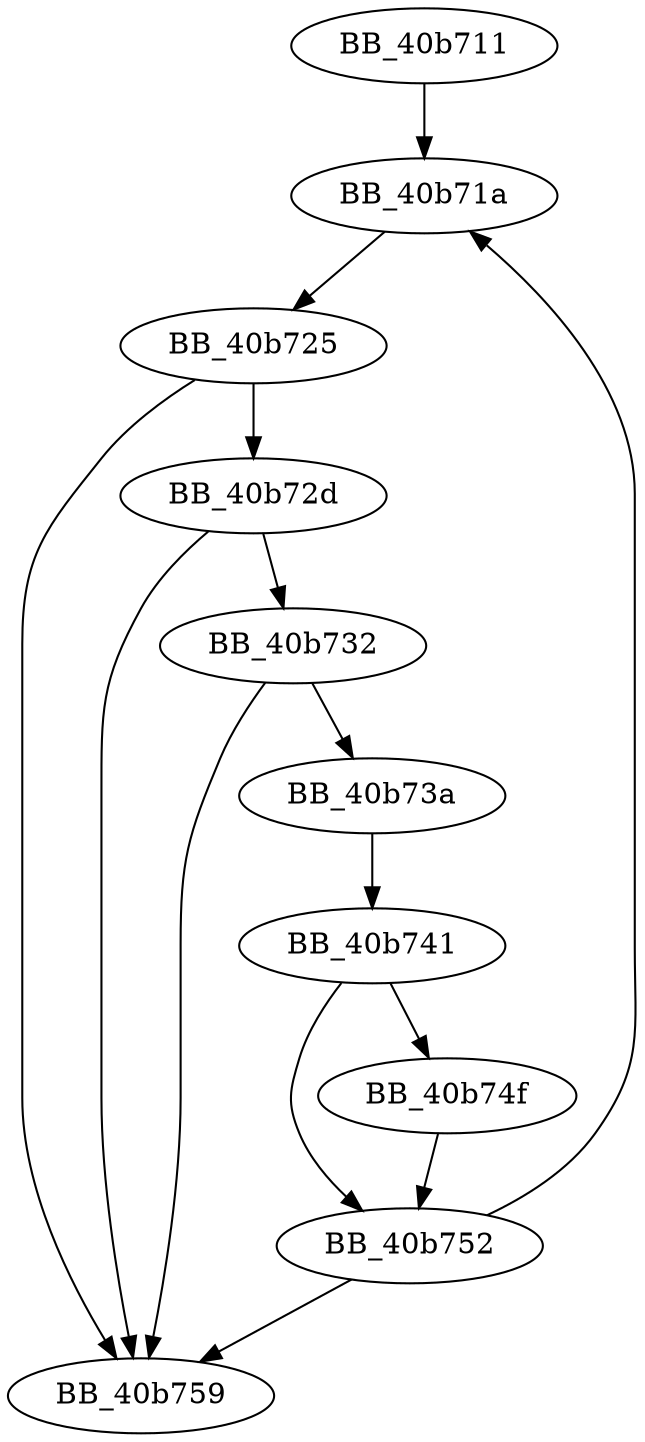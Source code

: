 DiGraph __realloc_crt{
BB_40b711->BB_40b71a
BB_40b71a->BB_40b725
BB_40b725->BB_40b72d
BB_40b725->BB_40b759
BB_40b72d->BB_40b732
BB_40b72d->BB_40b759
BB_40b732->BB_40b73a
BB_40b732->BB_40b759
BB_40b73a->BB_40b741
BB_40b741->BB_40b74f
BB_40b741->BB_40b752
BB_40b74f->BB_40b752
BB_40b752->BB_40b71a
BB_40b752->BB_40b759
}

